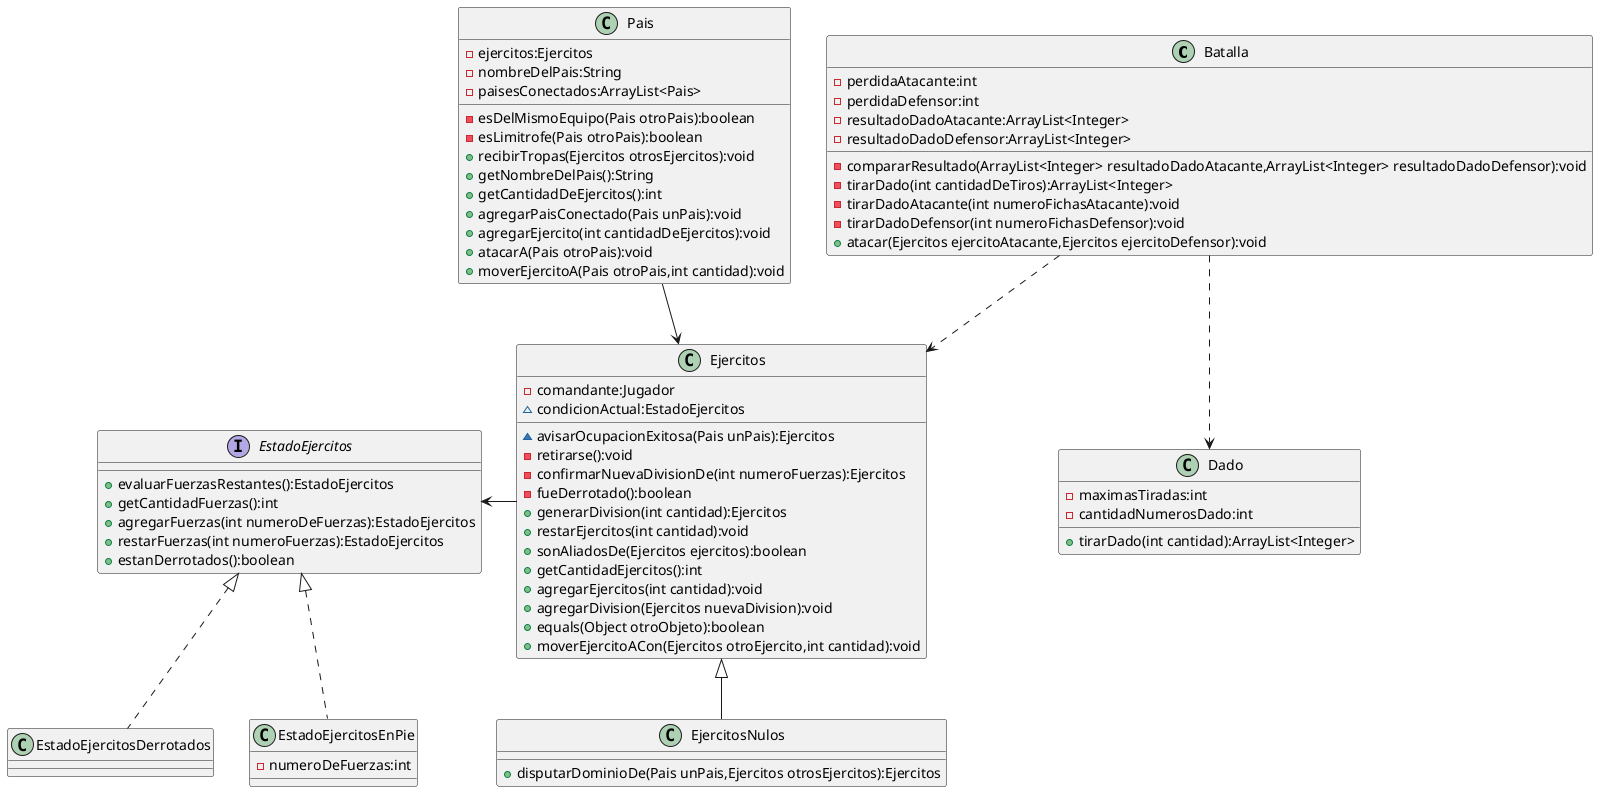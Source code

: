 @startuml
class Batalla{
- perdidaAtacante:int
- perdidaDefensor:int
- resultadoDadoAtacante:ArrayList<Integer>
- resultadoDadoDefensor:ArrayList<Integer>
- compararResultado(ArrayList<Integer> resultadoDadoAtacante,ArrayList<Integer> resultadoDadoDefensor):void
- tirarDado(int cantidadDeTiros):ArrayList<Integer>
- tirarDadoAtacante(int numeroFichasAtacante):void
- tirarDadoDefensor(int numeroFichasDefensor):void
+ atacar(Ejercitos ejercitoAtacante,Ejercitos ejercitoDefensor):void
}

class Dado{
- maximasTiradas:int
- cantidadNumerosDado:int
+ tirarDado(int cantidad):ArrayList<Integer>
}

class Ejercitos{
- comandante:Jugador
~ condicionActual:EstadoEjercitos
~ avisarOcupacionExitosa(Pais unPais):Ejercitos
- retirarse():void
- confirmarNuevaDivisionDe(int numeroFuerzas):Ejercitos
- fueDerrotado():boolean
+ generarDivision(int cantidad):Ejercitos
+ restarEjercitos(int cantidad):void
+ sonAliadosDe(Ejercitos ejercitos):boolean
+ getCantidadEjercitos():int
+ agregarEjercitos(int cantidad):void
+ agregarDivision(Ejercitos nuevaDivision):void
+ equals(Object otroObjeto):boolean
+ moverEjercitoACon(Ejercitos otroEjercito,int cantidad):void
}

class EjercitosNulos{
+ disputarDominioDe(Pais unPais,Ejercitos otrosEjercitos):Ejercitos
}

interface EstadoEjercitos{
+ evaluarFuerzasRestantes():EstadoEjercitos
+ getCantidadFuerzas():int
+ agregarFuerzas(int numeroDeFuerzas):EstadoEjercitos
+ restarFuerzas(int numeroFuerzas):EstadoEjercitos
+ estanDerrotados():boolean
}

class EstadoEjercitosDerrotados{
}

class EstadoEjercitosEnPie{
- numeroDeFuerzas:int
}

class Pais{
- ejercitos:Ejercitos
- nombreDelPais:String
- paisesConectados:ArrayList<Pais>
- esDelMismoEquipo(Pais otroPais):boolean
- esLimitrofe(Pais otroPais):boolean
+ recibirTropas(Ejercitos otrosEjercitos):void
+ getNombreDelPais():String
+ getCantidadDeEjercitos():int
+ agregarPaisConectado(Pais unPais):void
+ agregarEjercito(int cantidadDeEjercitos):void
+ atacarA(Pais otroPais):void
+ moverEjercitoA(Pais otroPais,int cantidad):void
}


Batalla ..> Dado
Batalla ..> Ejercitos

Ejercitos <|-- EjercitosNulos
Pais --> Ejercitos

EstadoEjercitos <- Ejercitos
EstadoEjercitos <|.. EstadoEjercitosDerrotados
EstadoEjercitos <|.. EstadoEjercitosEnPie
@enduml
